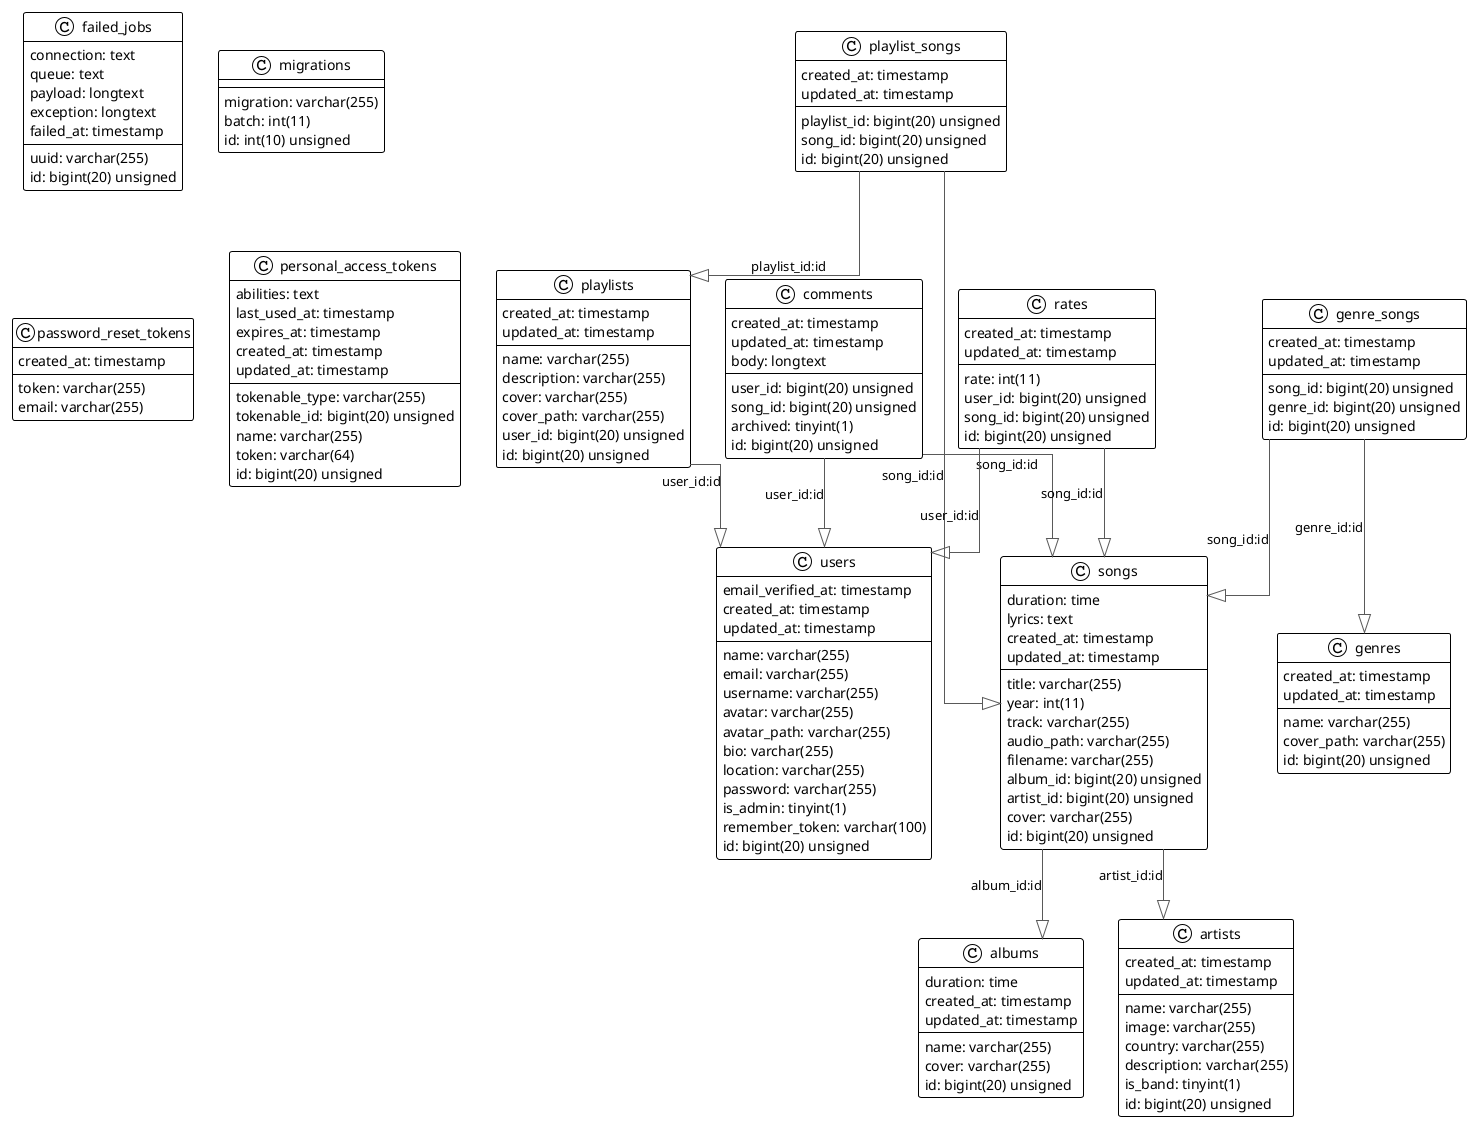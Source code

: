 @startuml

!theme plain
top to bottom direction
skinparam linetype ortho

class albums {
   name: varchar(255)
   cover: varchar(255)
   duration: time
   created_at: timestamp
   updated_at: timestamp
   id: bigint(20) unsigned
}
class artists {
   name: varchar(255)
   image: varchar(255)
   country: varchar(255)
   description: varchar(255)
   is_band: tinyint(1)
   created_at: timestamp
   updated_at: timestamp
   id: bigint(20) unsigned
}
class comments {
   created_at: timestamp
   updated_at: timestamp
   body: longtext
   user_id: bigint(20) unsigned
   song_id: bigint(20) unsigned
   archived: tinyint(1)
   id: bigint(20) unsigned
}
class failed_jobs {
   uuid: varchar(255)
   connection: text
   queue: text
   payload: longtext
   exception: longtext
   failed_at: timestamp
   id: bigint(20) unsigned
}
class genre_songs {
   created_at: timestamp
   updated_at: timestamp
   song_id: bigint(20) unsigned
   genre_id: bigint(20) unsigned
   id: bigint(20) unsigned
}
class genres {
   created_at: timestamp
   updated_at: timestamp
   name: varchar(255)
   cover_path: varchar(255)
   id: bigint(20) unsigned
}
class migrations {
   migration: varchar(255)
   batch: int(11)
   id: int(10) unsigned
}
class password_reset_tokens {
   token: varchar(255)
   created_at: timestamp
   email: varchar(255)
}
class personal_access_tokens {
   tokenable_type: varchar(255)
   tokenable_id: bigint(20) unsigned
   name: varchar(255)
   token: varchar(64)
   abilities: text
   last_used_at: timestamp
   expires_at: timestamp
   created_at: timestamp
   updated_at: timestamp
   id: bigint(20) unsigned
}
class playlist_songs {
   playlist_id: bigint(20) unsigned
   song_id: bigint(20) unsigned
   created_at: timestamp
   updated_at: timestamp
   id: bigint(20) unsigned
}
class playlists {
   name: varchar(255)
   description: varchar(255)
   cover: varchar(255)
   cover_path: varchar(255)
   user_id: bigint(20) unsigned
   created_at: timestamp
   updated_at: timestamp
   id: bigint(20) unsigned
}
class rates {
   rate: int(11)
   user_id: bigint(20) unsigned
   song_id: bigint(20) unsigned
   created_at: timestamp
   updated_at: timestamp
   id: bigint(20) unsigned
}
class songs {
   title: varchar(255)
   year: int(11)
   track: varchar(255)
   audio_path: varchar(255)
   filename: varchar(255)
   duration: time
   album_id: bigint(20) unsigned
   artist_id: bigint(20) unsigned
   lyrics: text
   cover: varchar(255)
   created_at: timestamp
   updated_at: timestamp
   id: bigint(20) unsigned
}
class users {
   name: varchar(255)
   email: varchar(255)
   username: varchar(255)
   avatar: varchar(255)
   avatar_path: varchar(255)
   bio: varchar(255)
   location: varchar(255)
   email_verified_at: timestamp
   password: varchar(255)
   is_admin: tinyint(1)
   remember_token: varchar(100)
   created_at: timestamp
   updated_at: timestamp
   id: bigint(20) unsigned
}

comments                -[#595959,plain]-^  songs                  : "song_id:id"
comments                -[#595959,plain]-^  users                  : "user_id:id"
genre_songs             -[#595959,plain]-^  genres                 : "genre_id:id"
genre_songs             -[#595959,plain]-^  songs                  : "song_id:id"
playlist_songs          -[#595959,plain]-^  playlists              : "playlist_id:id"
playlist_songs          -[#595959,plain]-^  songs                  : "song_id:id"
playlists               -[#595959,plain]-^  users                  : "user_id:id"
rates                   -[#595959,plain]-^  songs                  : "song_id:id"
rates                   -[#595959,plain]-^  users                  : "user_id:id"
songs                   -[#595959,plain]-^  albums                 : "album_id:id"
songs                   -[#595959,plain]-^  artists                : "artist_id:id"
@enduml
